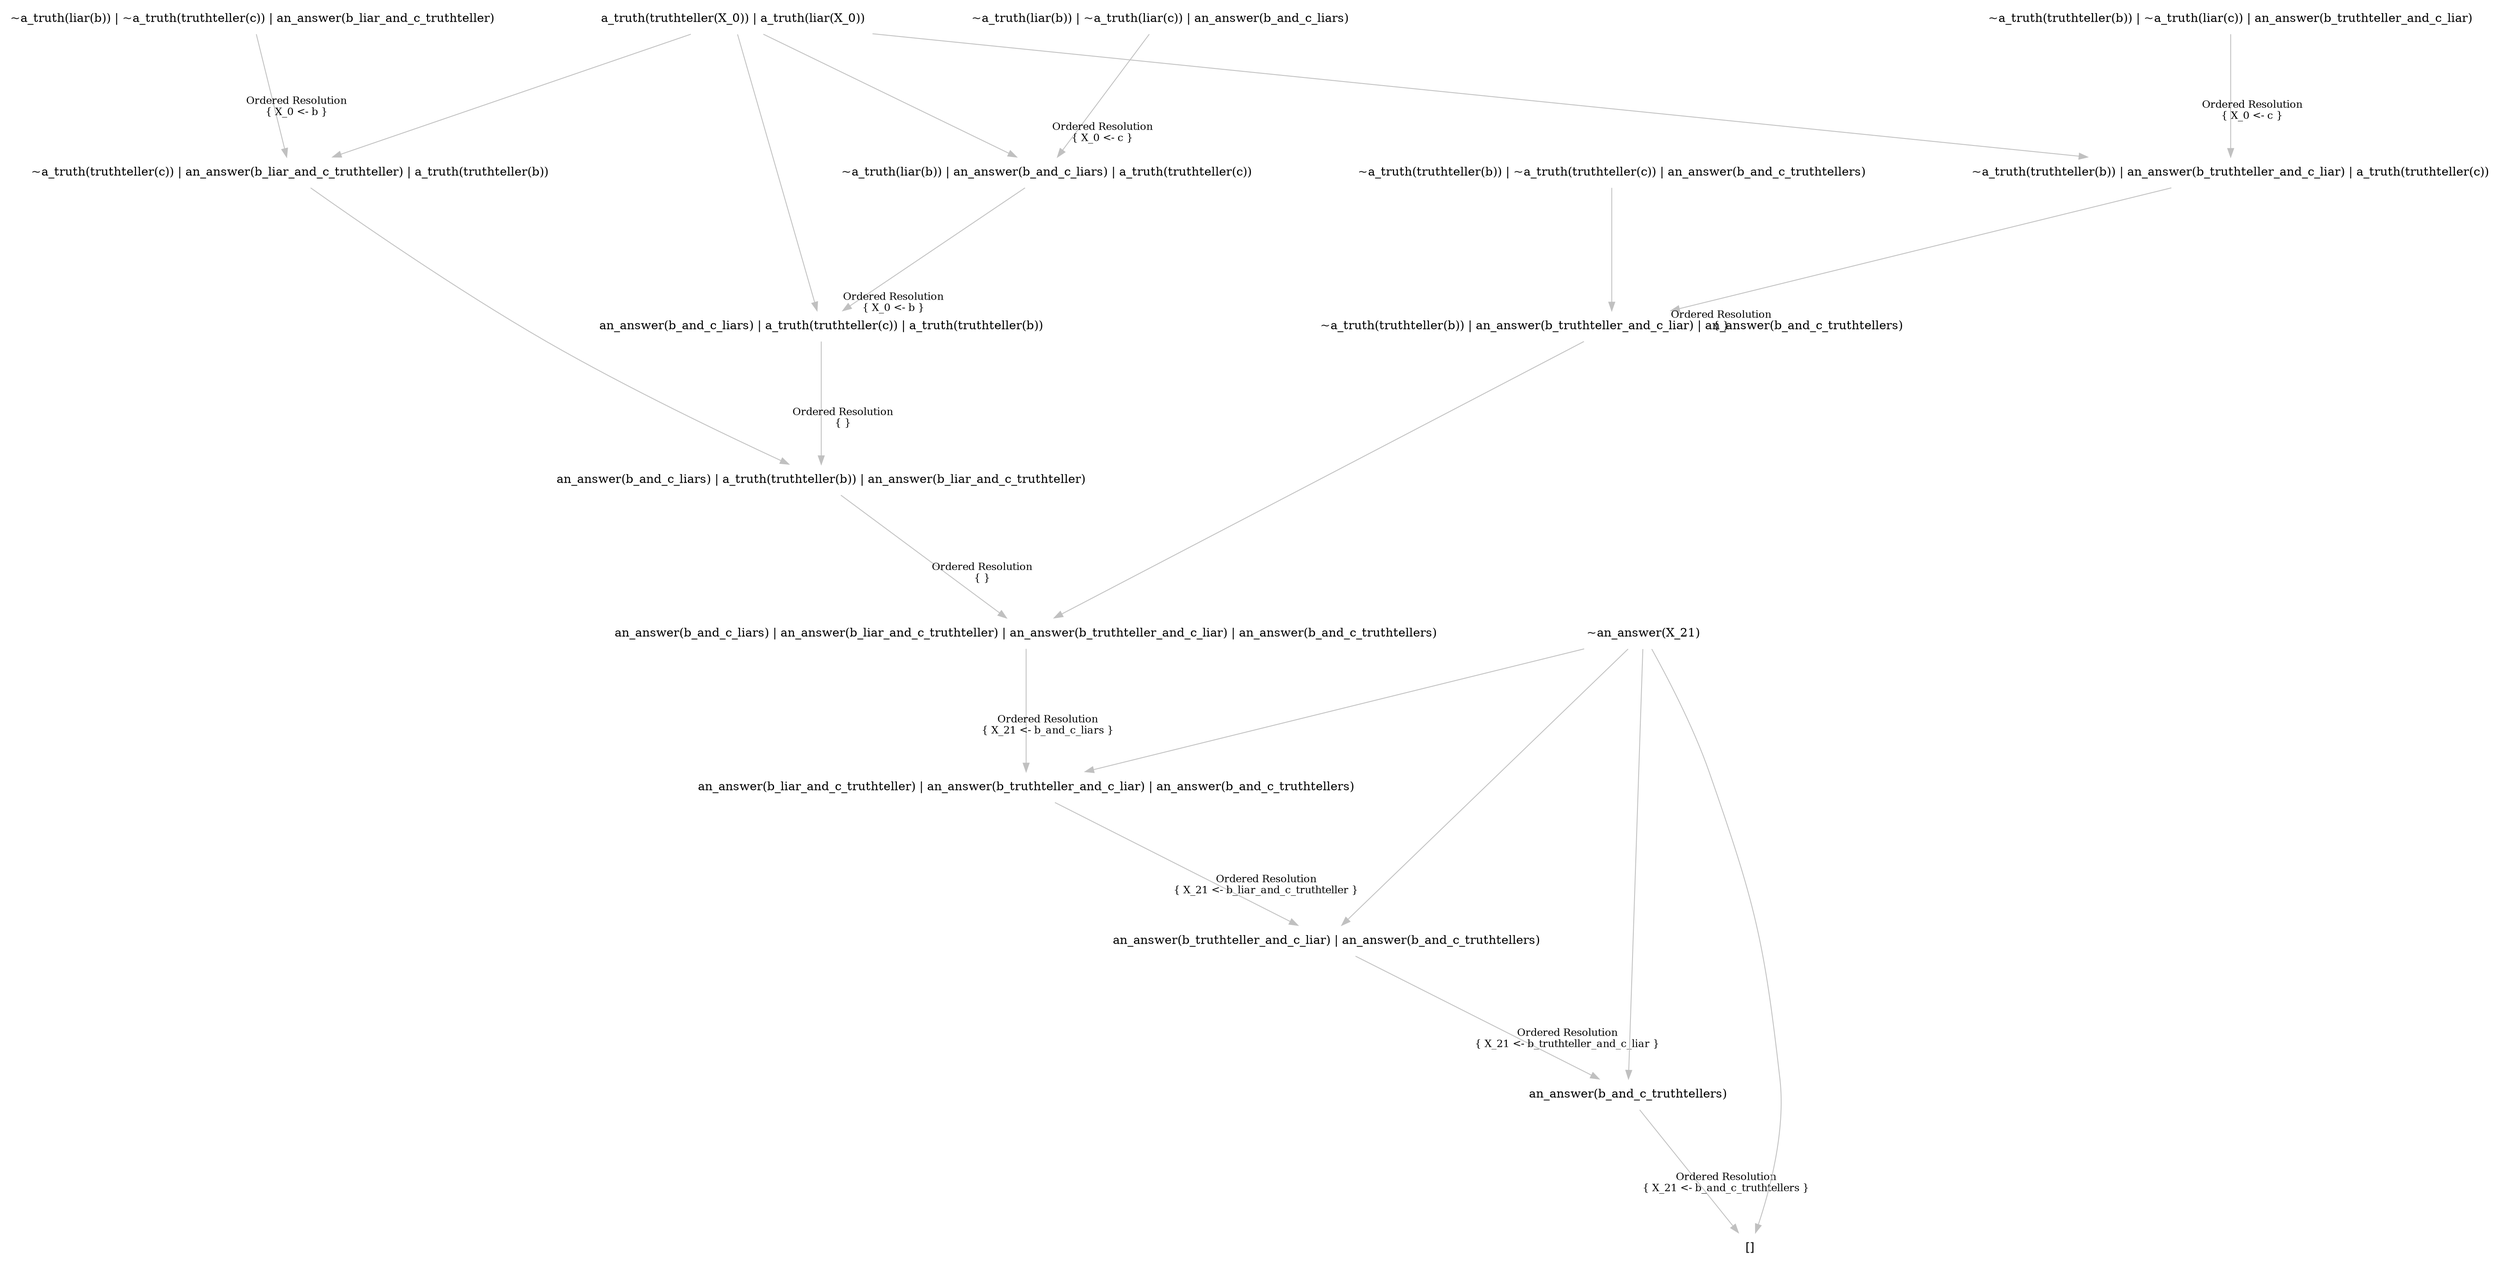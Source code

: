 digraph {
	nodesep="1.5"; ranksep=2;
	node [shape=plaintext];
	edge [color=gray];
	"an_answer(b_and_c_truthtellers)" -> "[]" [labelfontcolor=black,labelfontsize="12",headlabel="Ordered Resolution\n{ X_21 <- b_and_c_truthtellers }",labeldistance="6"];
	"an_answer(b_truthteller_and_c_liar) | an_answer(b_and_c_truthtellers)" -> "an_answer(b_and_c_truthtellers)" [labelfontcolor=black,labelfontsize="12",headlabel="Ordered Resolution\n{ X_21 <- b_truthteller_and_c_liar }",labeldistance="6"];
	"an_answer(b_liar_and_c_truthteller) | an_answer(b_truthteller_and_c_liar) | an_answer(b_and_c_truthtellers)" -> "an_answer(b_truthteller_and_c_liar) | an_answer(b_and_c_truthtellers)" [labelfontcolor=black,labelfontsize="12",headlabel="Ordered Resolution\n{ X_21 <- b_liar_and_c_truthteller }",labeldistance="6"];
	"an_answer(b_and_c_liars) | an_answer(b_liar_and_c_truthteller) | an_answer(b_truthteller_and_c_liar) | an_answer(b_and_c_truthtellers)" -> "an_answer(b_liar_and_c_truthteller) | an_answer(b_truthteller_and_c_liar) | an_answer(b_and_c_truthtellers)" [labelfontcolor=black,labelfontsize="12",headlabel="Ordered Resolution\n{ X_21 <- b_and_c_liars }",labeldistance="6"];
	"an_answer(b_and_c_liars) | a_truth(truthteller(b)) | an_answer(b_liar_and_c_truthteller)" -> "an_answer(b_and_c_liars) | an_answer(b_liar_and_c_truthteller) | an_answer(b_truthteller_and_c_liar) | an_answer(b_and_c_truthtellers)" [labelfontcolor=black,labelfontsize="12",headlabel="Ordered Resolution\n{ }",labeldistance="6"];
	"an_answer(b_and_c_liars) | a_truth(truthteller(c)) | a_truth(truthteller(b))" -> "an_answer(b_and_c_liars) | a_truth(truthteller(b)) | an_answer(b_liar_and_c_truthteller)" [labelfontcolor=black,labelfontsize="12",headlabel="Ordered Resolution\n{ }",labeldistance="6"];
	"~a_truth(liar(b)) | an_answer(b_and_c_liars) | a_truth(truthteller(c))" -> "an_answer(b_and_c_liars) | a_truth(truthteller(c)) | a_truth(truthteller(b))" [labelfontcolor=black,labelfontsize="12",headlabel="Ordered Resolution\n{ X_0 <- b }",labeldistance="6"];
	"~a_truth(liar(b)) | ~a_truth(liar(c)) | an_answer(b_and_c_liars)" -> "~a_truth(liar(b)) | an_answer(b_and_c_liars) | a_truth(truthteller(c))" [labelfontcolor=black,labelfontsize="12",headlabel="Ordered Resolution\n{ X_0 <- c }",labeldistance="6"];
	"a_truth(truthteller(X_0)) | a_truth(liar(X_0))" -> "~a_truth(liar(b)) | an_answer(b_and_c_liars) | a_truth(truthteller(c))" ;
	"a_truth(truthteller(X_0)) | a_truth(liar(X_0))" -> "an_answer(b_and_c_liars) | a_truth(truthteller(c)) | a_truth(truthteller(b))" ;
	"~a_truth(truthteller(c)) | an_answer(b_liar_and_c_truthteller) | a_truth(truthteller(b))" -> "an_answer(b_and_c_liars) | a_truth(truthteller(b)) | an_answer(b_liar_and_c_truthteller)" ;
	"~a_truth(liar(b)) | ~a_truth(truthteller(c)) | an_answer(b_liar_and_c_truthteller)" -> "~a_truth(truthteller(c)) | an_answer(b_liar_and_c_truthteller) | a_truth(truthteller(b))" [labelfontcolor=black,labelfontsize="12",headlabel="Ordered Resolution\n{ X_0 <- b }",labeldistance="6"];
	"a_truth(truthteller(X_0)) | a_truth(liar(X_0))" -> "~a_truth(truthteller(c)) | an_answer(b_liar_and_c_truthteller) | a_truth(truthteller(b))" ;
	"~a_truth(truthteller(b)) | an_answer(b_truthteller_and_c_liar) | an_answer(b_and_c_truthtellers)" -> "an_answer(b_and_c_liars) | an_answer(b_liar_and_c_truthteller) | an_answer(b_truthteller_and_c_liar) | an_answer(b_and_c_truthtellers)" ;
	"~a_truth(truthteller(b)) | an_answer(b_truthteller_and_c_liar) | a_truth(truthteller(c))" -> "~a_truth(truthteller(b)) | an_answer(b_truthteller_and_c_liar) | an_answer(b_and_c_truthtellers)" [labelfontcolor=black,labelfontsize="12",headlabel="Ordered Resolution\n{ }",labeldistance="6"];
	"~a_truth(truthteller(b)) | ~a_truth(liar(c)) | an_answer(b_truthteller_and_c_liar)" -> "~a_truth(truthteller(b)) | an_answer(b_truthteller_and_c_liar) | a_truth(truthteller(c))" [labelfontcolor=black,labelfontsize="12",headlabel="Ordered Resolution\n{ X_0 <- c }",labeldistance="6"];
	"a_truth(truthteller(X_0)) | a_truth(liar(X_0))" -> "~a_truth(truthteller(b)) | an_answer(b_truthteller_and_c_liar) | a_truth(truthteller(c))" ;
	"~a_truth(truthteller(b)) | ~a_truth(truthteller(c)) | an_answer(b_and_c_truthtellers)" -> "~a_truth(truthteller(b)) | an_answer(b_truthteller_and_c_liar) | an_answer(b_and_c_truthtellers)" ;
	"~an_answer(X_21)" -> "an_answer(b_liar_and_c_truthteller) | an_answer(b_truthteller_and_c_liar) | an_answer(b_and_c_truthtellers)" ;
	"~an_answer(X_21)" -> "an_answer(b_truthteller_and_c_liar) | an_answer(b_and_c_truthtellers)" ;
	"~an_answer(X_21)" -> "an_answer(b_and_c_truthtellers)" ;
	"~an_answer(X_21)" -> "[]" ;
}

